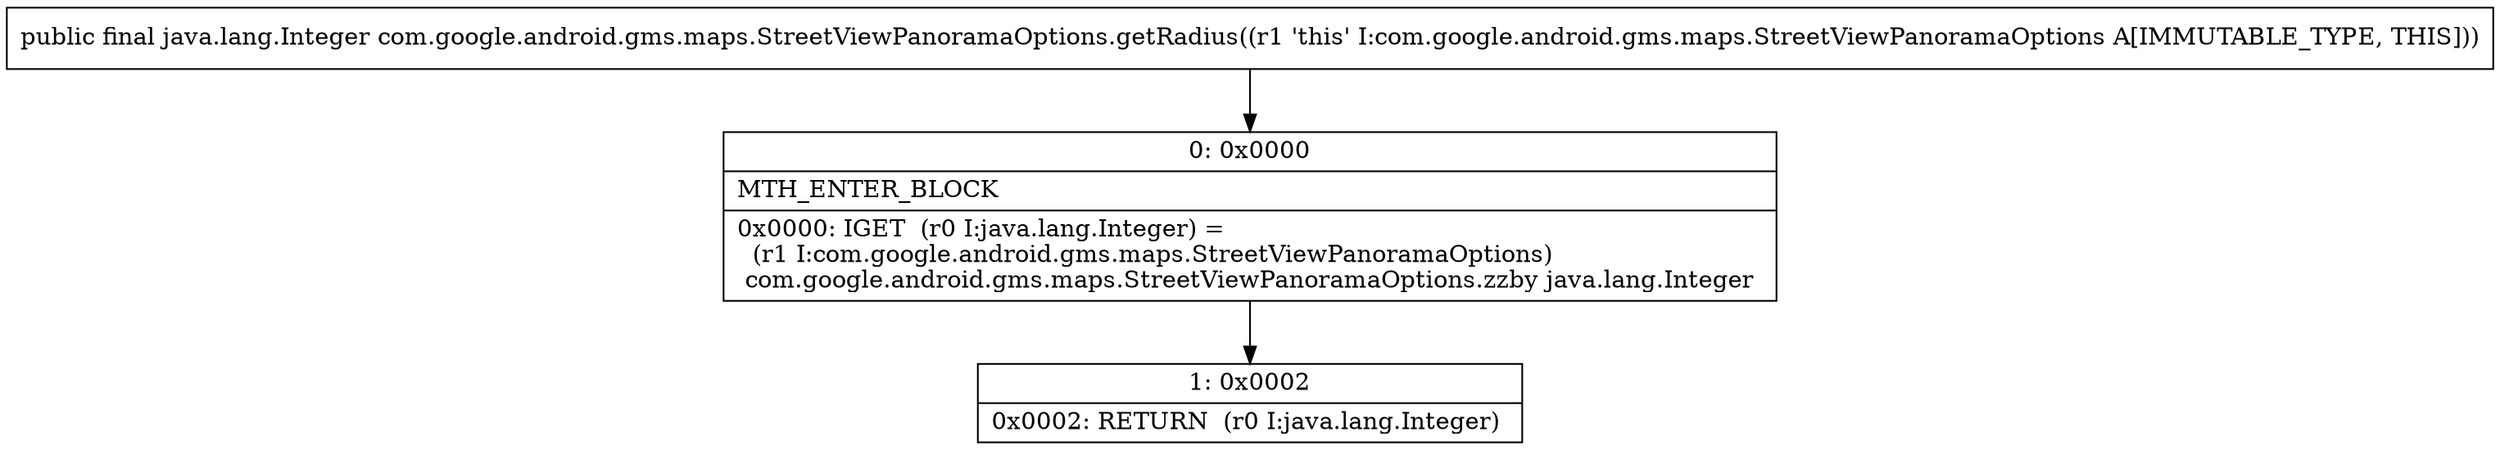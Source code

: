 digraph "CFG forcom.google.android.gms.maps.StreetViewPanoramaOptions.getRadius()Ljava\/lang\/Integer;" {
Node_0 [shape=record,label="{0\:\ 0x0000|MTH_ENTER_BLOCK\l|0x0000: IGET  (r0 I:java.lang.Integer) = \l  (r1 I:com.google.android.gms.maps.StreetViewPanoramaOptions)\l com.google.android.gms.maps.StreetViewPanoramaOptions.zzby java.lang.Integer \l}"];
Node_1 [shape=record,label="{1\:\ 0x0002|0x0002: RETURN  (r0 I:java.lang.Integer) \l}"];
MethodNode[shape=record,label="{public final java.lang.Integer com.google.android.gms.maps.StreetViewPanoramaOptions.getRadius((r1 'this' I:com.google.android.gms.maps.StreetViewPanoramaOptions A[IMMUTABLE_TYPE, THIS])) }"];
MethodNode -> Node_0;
Node_0 -> Node_1;
}

